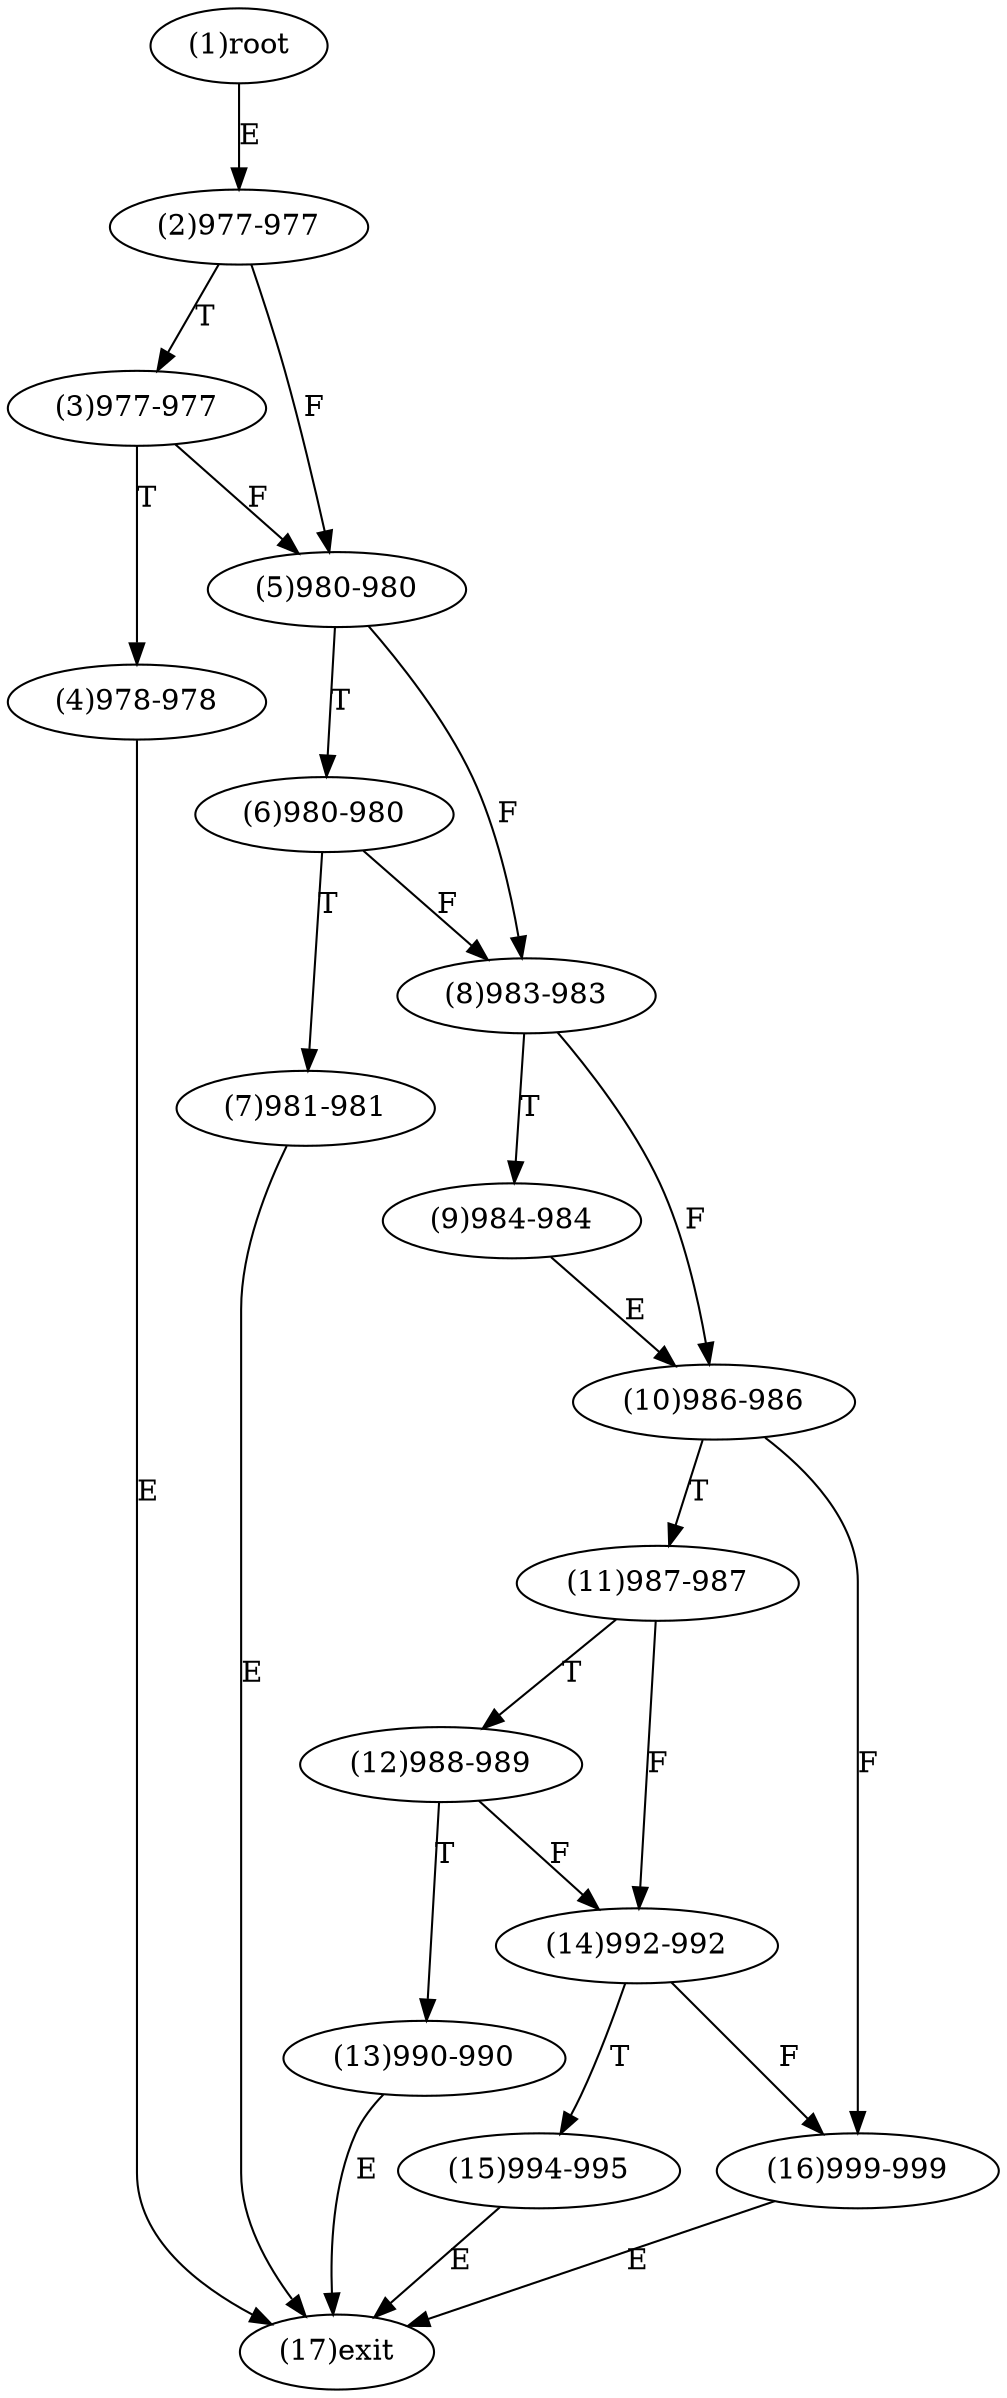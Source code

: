 digraph "" { 
1[ label="(1)root"];
2[ label="(2)977-977"];
3[ label="(3)977-977"];
4[ label="(4)978-978"];
5[ label="(5)980-980"];
6[ label="(6)980-980"];
7[ label="(7)981-981"];
8[ label="(8)983-983"];
9[ label="(9)984-984"];
10[ label="(10)986-986"];
11[ label="(11)987-987"];
12[ label="(12)988-989"];
13[ label="(13)990-990"];
14[ label="(14)992-992"];
15[ label="(15)994-995"];
17[ label="(17)exit"];
16[ label="(16)999-999"];
1->2[ label="E"];
2->5[ label="F"];
2->3[ label="T"];
3->5[ label="F"];
3->4[ label="T"];
4->17[ label="E"];
5->8[ label="F"];
5->6[ label="T"];
6->8[ label="F"];
6->7[ label="T"];
7->17[ label="E"];
8->10[ label="F"];
8->9[ label="T"];
9->10[ label="E"];
10->16[ label="F"];
10->11[ label="T"];
11->14[ label="F"];
11->12[ label="T"];
12->14[ label="F"];
12->13[ label="T"];
13->17[ label="E"];
14->16[ label="F"];
14->15[ label="T"];
15->17[ label="E"];
16->17[ label="E"];
}